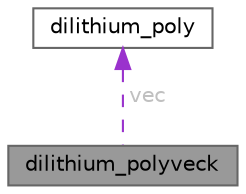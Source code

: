 digraph "dilithium_polyveck"
{
 // LATEX_PDF_SIZE
  bgcolor="transparent";
  edge [fontname=Helvetica,fontsize=10,labelfontname=Helvetica,labelfontsize=10];
  node [fontname=Helvetica,fontsize=10,shape=box,height=0.2,width=0.4];
  Node1 [id="Node000001",label="dilithium_polyveck",height=0.2,width=0.4,color="gray40", fillcolor="grey60", style="filled", fontcolor="black",tooltip="Vectors of polynomials of length K."];
  Node2 -> Node1 [id="edge1_Node000001_Node000002",dir="back",color="darkorchid3",style="dashed",tooltip=" ",label=" vec",fontcolor="grey" ];
  Node2 [id="Node000002",label="dilithium_poly",height=0.2,width=0.4,color="gray40", fillcolor="white", style="filled",URL="$structdilithium__poly.html",tooltip="Array of coefficients of length N."];
}
